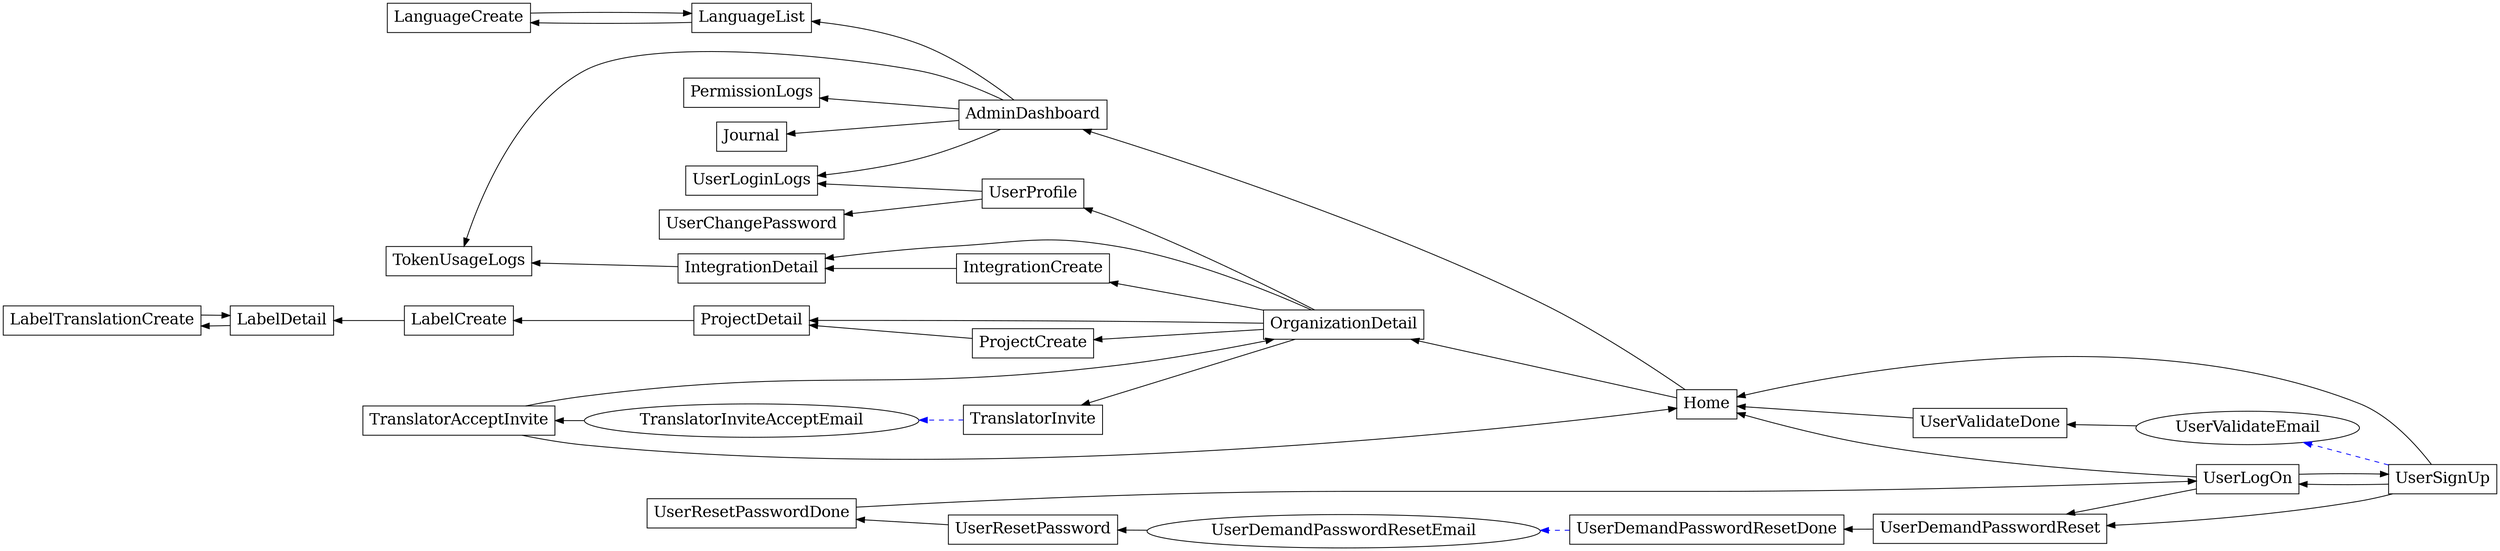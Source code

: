 digraph {  
    rankdir=RL;   
    node [shape=box, fontsize=19];
	
	UserValidateEmail[shape=oval];
	TranslatorInviteAcceptEmail[shape=oval];
	UserDemandPasswordResetEmail[shape=oval];

	UserSignUp -> Home;
	UserLogOn -> Home;
	UserSignUp -> UserValidateEmail[style=dashed;color=blue];
	UserValidateEmail -> UserValidateDone;
	UserValidateDone ->  Home;
	UserDemandPasswordResetEmail -> UserResetPassword;
	UserDemandPasswordReset -> UserDemandPasswordResetDone;
	UserDemandPasswordResetDone-> UserDemandPasswordResetEmail[style=dashed;color=blue];
	UserProfile -> UserChangePassword;
	UserProfile -> UserLoginLogs;	
	UserLogOn -> UserDemandPasswordReset;
	UserSignUp -> UserDemandPasswordReset;
	OrganizationDetail -> ProjectCreate;
	ProjectCreate -> ProjectDetail;
	OrganizationDetail -> IntegrationCreate;
	IntegrationCreate -> IntegrationDetail;
	OrganizationDetail ->  TranslatorInvite;
	TranslatorInvite -> TranslatorInviteAcceptEmail[style=dashed;color=blue];
	TranslatorInviteAcceptEmail -> TranslatorAcceptInvite;
	TranslatorAcceptInvite -> Home;	
	OrganizationDetail -> UserProfile;	
	Home -> OrganizationDetail;
	OrganizationDetail -> ProjectDetail;
	OrganizationDetail -> IntegrationDetail;
	ProjectDetail -> LabelCreate;
	LabelCreate -> LabelDetail;
	LabelDetail -> LabelTranslationCreate;
	IntegrationDetail -> TokenUsageLogs;
	AdminDashboard -> LanguageList;
	LanguageList -> LanguageCreate;
	AdminDashboard -> PermissionLogs;
	AdminDashboard -> Journal;	
	AdminDashboard -> TokenUsageLogs;
	AdminDashboard -> UserLoginLogs;
	Home -> AdminDashboard;
	UserResetPassword -> UserResetPasswordDone;
	UserResetPasswordDone -> UserLogOn;	
	UserSignUp -> UserLogOn;
	UserLogOn -> UserSignUp;
	TranslatorAcceptInvite -> OrganizationDetail;
	LabelTranslationCreate -> LabelDetail;
	LanguageCreate -> LanguageList;
}